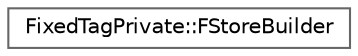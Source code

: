 digraph "Graphical Class Hierarchy"
{
 // INTERACTIVE_SVG=YES
 // LATEX_PDF_SIZE
  bgcolor="transparent";
  edge [fontname=Helvetica,fontsize=10,labelfontname=Helvetica,labelfontsize=10];
  node [fontname=Helvetica,fontsize=10,shape=box,height=0.2,width=0.4];
  rankdir="LR";
  Node0 [id="Node000000",label="FixedTagPrivate::FStoreBuilder",height=0.2,width=0.4,color="grey40", fillcolor="white", style="filled",URL="$dc/d8c/classFixedTagPrivate_1_1FStoreBuilder.html",tooltip=" "];
}
